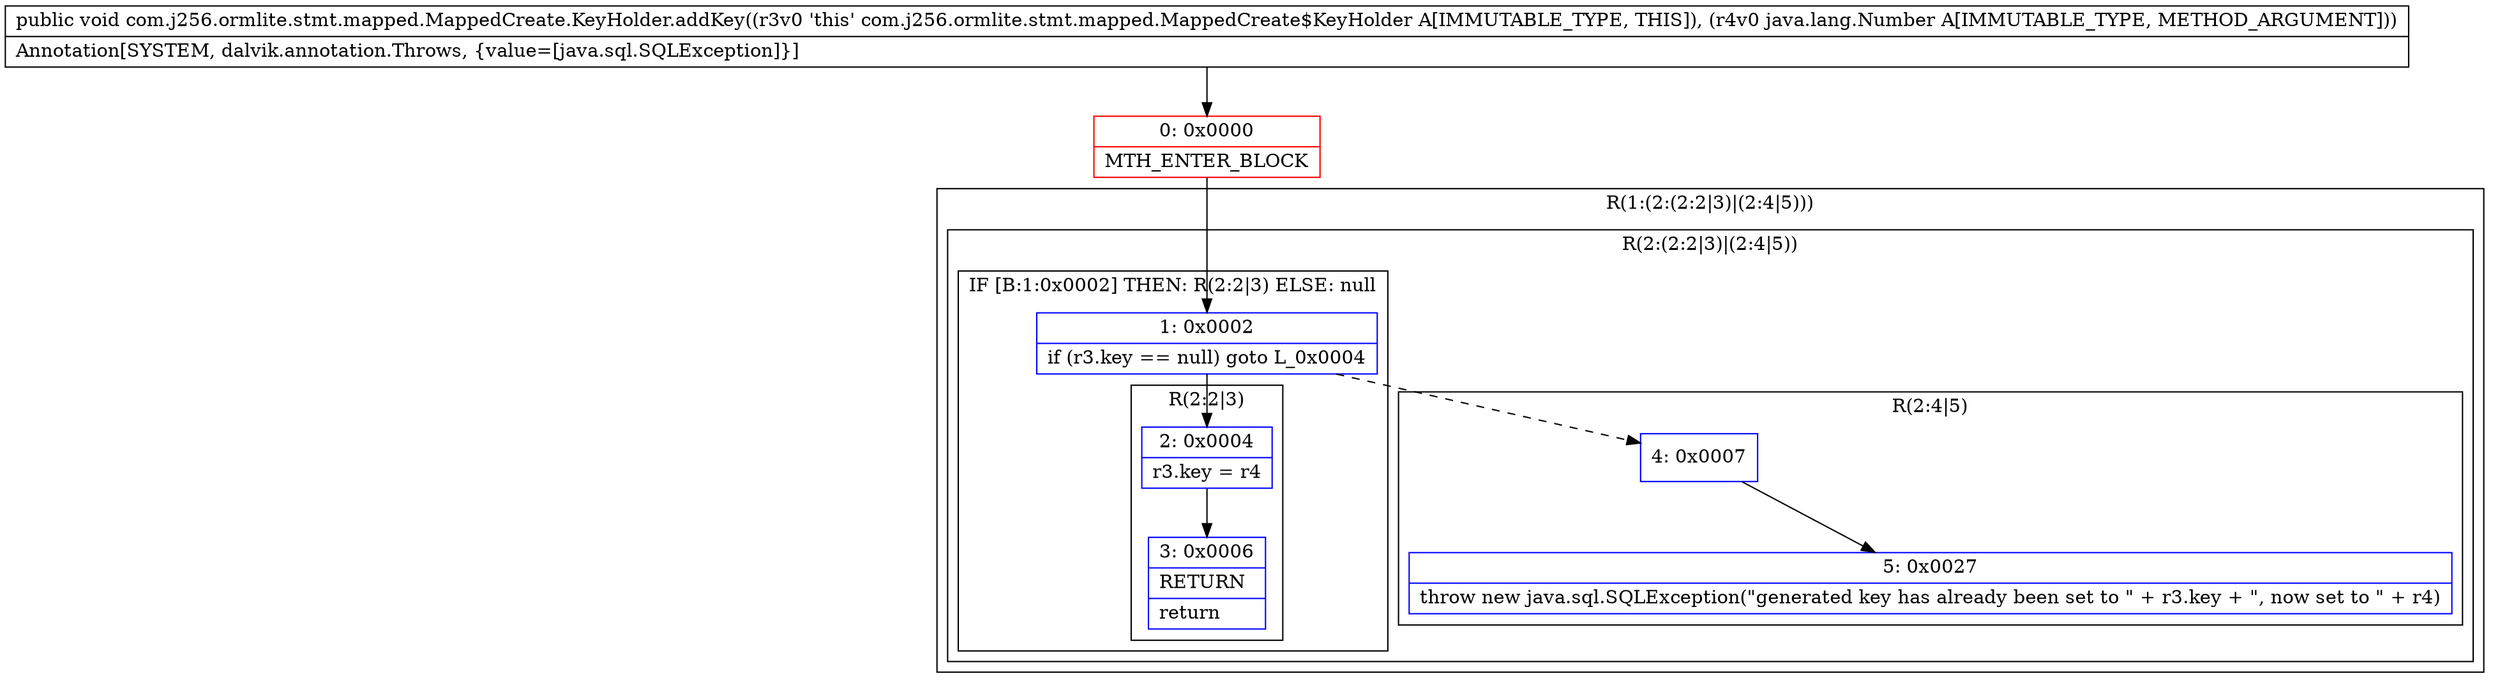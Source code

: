 digraph "CFG forcom.j256.ormlite.stmt.mapped.MappedCreate.KeyHolder.addKey(Ljava\/lang\/Number;)V" {
subgraph cluster_Region_1180981767 {
label = "R(1:(2:(2:2|3)|(2:4|5)))";
node [shape=record,color=blue];
subgraph cluster_Region_2027446355 {
label = "R(2:(2:2|3)|(2:4|5))";
node [shape=record,color=blue];
subgraph cluster_IfRegion_498490983 {
label = "IF [B:1:0x0002] THEN: R(2:2|3) ELSE: null";
node [shape=record,color=blue];
Node_1 [shape=record,label="{1\:\ 0x0002|if (r3.key == null) goto L_0x0004\l}"];
subgraph cluster_Region_33386584 {
label = "R(2:2|3)";
node [shape=record,color=blue];
Node_2 [shape=record,label="{2\:\ 0x0004|r3.key = r4\l}"];
Node_3 [shape=record,label="{3\:\ 0x0006|RETURN\l|return\l}"];
}
}
subgraph cluster_Region_1697490434 {
label = "R(2:4|5)";
node [shape=record,color=blue];
Node_4 [shape=record,label="{4\:\ 0x0007}"];
Node_5 [shape=record,label="{5\:\ 0x0027|throw new java.sql.SQLException(\"generated key has already been set to \" + r3.key + \", now set to \" + r4)\l}"];
}
}
}
Node_0 [shape=record,color=red,label="{0\:\ 0x0000|MTH_ENTER_BLOCK\l}"];
MethodNode[shape=record,label="{public void com.j256.ormlite.stmt.mapped.MappedCreate.KeyHolder.addKey((r3v0 'this' com.j256.ormlite.stmt.mapped.MappedCreate$KeyHolder A[IMMUTABLE_TYPE, THIS]), (r4v0 java.lang.Number A[IMMUTABLE_TYPE, METHOD_ARGUMENT]))  | Annotation[SYSTEM, dalvik.annotation.Throws, \{value=[java.sql.SQLException]\}]\l}"];
MethodNode -> Node_0;
Node_1 -> Node_2;
Node_1 -> Node_4[style=dashed];
Node_2 -> Node_3;
Node_4 -> Node_5;
Node_0 -> Node_1;
}

